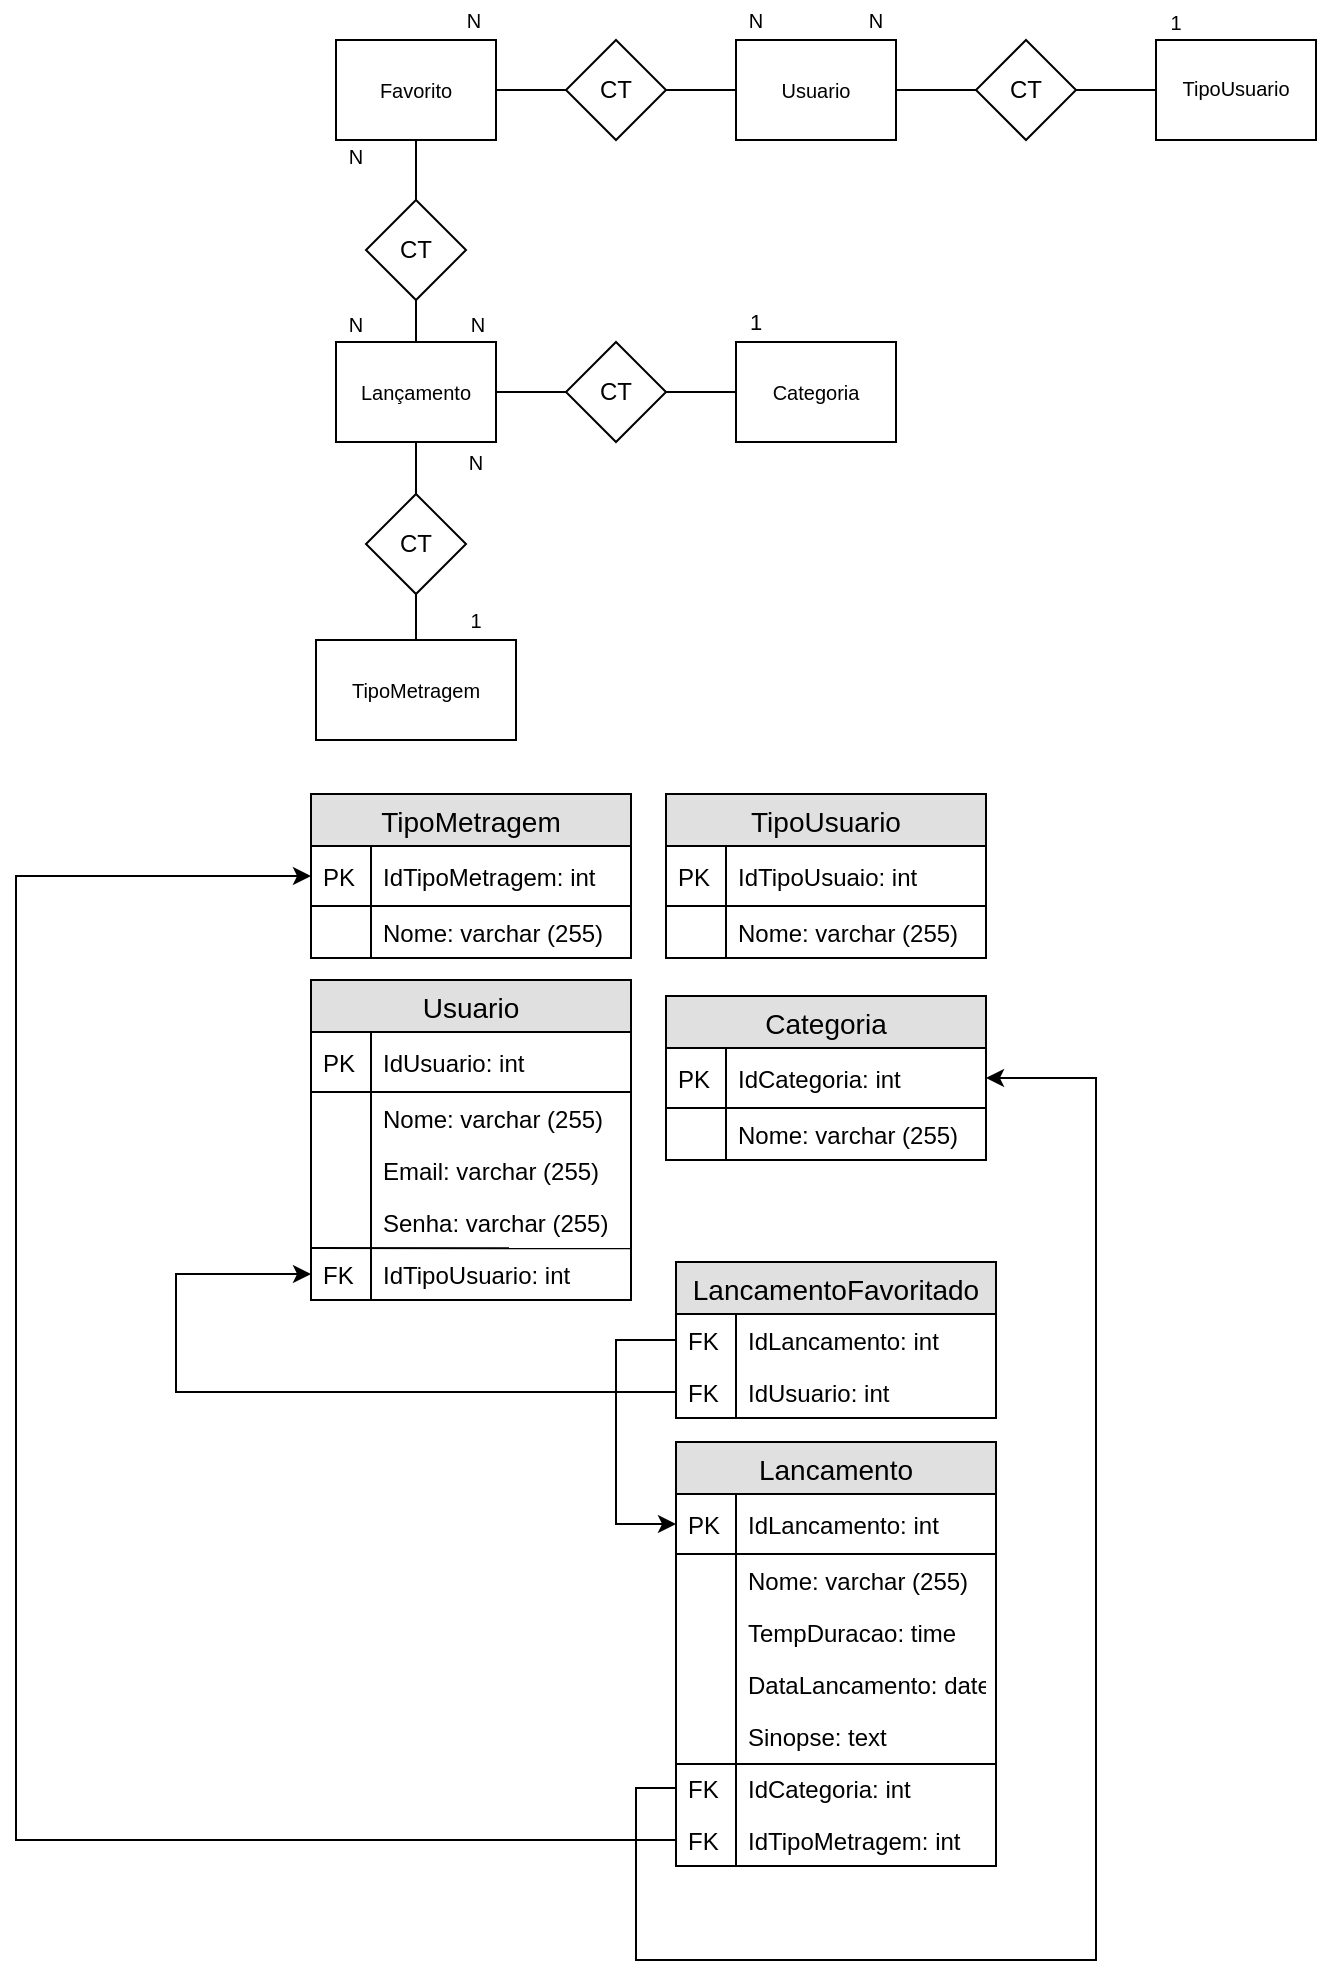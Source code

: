 <mxfile version="10.9.5" type="device"><diagram id="Mr8sLOcxzlj2_x4On6mP" name="Page-1"><mxGraphModel dx="926" dy="628" grid="1" gridSize="10" guides="1" tooltips="1" connect="1" arrows="1" fold="1" page="1" pageScale="1" pageWidth="827" pageHeight="1169" math="0" shadow="0"><root><mxCell id="0"/><mxCell id="1" parent="0"/><mxCell id="wizsT0S0_6t4kNTGJcZq-1" value="" style="rhombus;whiteSpace=wrap;html=1;" parent="1" vertex="1"><mxGeometry x="405" y="231" width="50" height="50" as="geometry"/></mxCell><mxCell id="wizsT0S0_6t4kNTGJcZq-2" value="" style="endArrow=none;html=1;entryX=1;entryY=0.5;entryDx=0;entryDy=0;" parent="1" target="wizsT0S0_6t4kNTGJcZq-1" edge="1"><mxGeometry width="50" height="50" relative="1" as="geometry"><mxPoint x="490" y="256" as="sourcePoint"/><mxPoint x="460" y="306" as="targetPoint"/></mxGeometry></mxCell><mxCell id="wizsT0S0_6t4kNTGJcZq-3" value="" style="rounded=0;whiteSpace=wrap;html=1;" parent="1" vertex="1"><mxGeometry x="490" y="231" width="80" height="50" as="geometry"/></mxCell><mxCell id="wizsT0S0_6t4kNTGJcZq-4" value="&lt;font style=&quot;font-size: 11px&quot;&gt;1&lt;/font&gt;" style="text;html=1;strokeColor=none;fillColor=none;align=center;verticalAlign=middle;whiteSpace=wrap;rounded=0;" parent="1" vertex="1"><mxGeometry x="480" y="211" width="40" height="20" as="geometry"/></mxCell><mxCell id="wizsT0S0_6t4kNTGJcZq-5" value="&lt;font style=&quot;font-size: 10px&quot;&gt;Categoria&lt;/font&gt;" style="text;html=1;strokeColor=none;fillColor=none;align=center;verticalAlign=middle;whiteSpace=wrap;rounded=0;" parent="1" vertex="1"><mxGeometry x="510" y="246" width="40" height="20" as="geometry"/></mxCell><mxCell id="wizsT0S0_6t4kNTGJcZq-6" value="CT" style="text;html=1;strokeColor=none;fillColor=none;align=center;verticalAlign=middle;whiteSpace=wrap;rounded=0;" parent="1" vertex="1"><mxGeometry x="410" y="246" width="40" height="20" as="geometry"/></mxCell><mxCell id="wizsT0S0_6t4kNTGJcZq-8" value="" style="rounded=0;whiteSpace=wrap;html=1;" parent="1" vertex="1"><mxGeometry x="290" y="231" width="80" height="50" as="geometry"/></mxCell><mxCell id="wizsT0S0_6t4kNTGJcZq-9" value="" style="endArrow=none;html=1;entryX=1;entryY=0.5;entryDx=0;entryDy=0;exitX=0;exitY=0.5;exitDx=0;exitDy=0;" parent="1" source="wizsT0S0_6t4kNTGJcZq-1" target="wizsT0S0_6t4kNTGJcZq-8" edge="1"><mxGeometry width="50" height="50" relative="1" as="geometry"><mxPoint x="400" y="256" as="sourcePoint"/><mxPoint x="465" y="266" as="targetPoint"/></mxGeometry></mxCell><mxCell id="wizsT0S0_6t4kNTGJcZq-10" value="&lt;font style=&quot;font-size: 10px&quot;&gt;Lançamento&lt;/font&gt;" style="text;html=1;strokeColor=none;fillColor=none;align=center;verticalAlign=middle;whiteSpace=wrap;rounded=0;" parent="1" vertex="1"><mxGeometry x="310" y="246" width="40" height="20" as="geometry"/></mxCell><mxCell id="wizsT0S0_6t4kNTGJcZq-13" value="&lt;font style=&quot;font-size: 10px&quot;&gt;N&lt;/font&gt;" style="text;html=1;strokeColor=none;fillColor=none;align=center;verticalAlign=middle;whiteSpace=wrap;rounded=0;" parent="1" vertex="1"><mxGeometry x="341" y="212" width="40" height="20" as="geometry"/></mxCell><mxCell id="wizsT0S0_6t4kNTGJcZq-14" value="" style="endArrow=none;html=1;entryX=0.5;entryY=1;entryDx=0;entryDy=0;exitX=0.5;exitY=0;exitDx=0;exitDy=0;" parent="1" source="wizsT0S0_6t4kNTGJcZq-15" target="wizsT0S0_6t4kNTGJcZq-8" edge="1"><mxGeometry width="50" height="50" relative="1" as="geometry"><mxPoint x="327" y="306" as="sourcePoint"/><mxPoint x="380" y="266" as="targetPoint"/></mxGeometry></mxCell><mxCell id="wizsT0S0_6t4kNTGJcZq-15" value="" style="rhombus;whiteSpace=wrap;html=1;" parent="1" vertex="1"><mxGeometry x="305" y="307" width="50" height="50" as="geometry"/></mxCell><mxCell id="wizsT0S0_6t4kNTGJcZq-16" value="CT" style="text;html=1;strokeColor=none;fillColor=none;align=center;verticalAlign=middle;whiteSpace=wrap;rounded=0;" parent="1" vertex="1"><mxGeometry x="310" y="322" width="40" height="20" as="geometry"/></mxCell><mxCell id="wizsT0S0_6t4kNTGJcZq-17" value="" style="endArrow=none;html=1;entryX=0.5;entryY=1;entryDx=0;entryDy=0;" parent="1" target="wizsT0S0_6t4kNTGJcZq-15" edge="1"><mxGeometry width="50" height="50" relative="1" as="geometry"><mxPoint x="330" y="380" as="sourcePoint"/><mxPoint x="340" y="291" as="targetPoint"/></mxGeometry></mxCell><mxCell id="wizsT0S0_6t4kNTGJcZq-19" value="" style="rounded=0;whiteSpace=wrap;html=1;gradientColor=#ffffff;" parent="1" vertex="1"><mxGeometry x="280" y="380" width="100" height="50" as="geometry"/></mxCell><mxCell id="wizsT0S0_6t4kNTGJcZq-20" value="&lt;font style=&quot;font-size: 10px&quot;&gt;TipoMetragem&lt;/font&gt;" style="text;html=1;strokeColor=none;fillColor=none;align=center;verticalAlign=middle;whiteSpace=wrap;rounded=0;" parent="1" vertex="1"><mxGeometry x="310" y="395" width="40" height="20" as="geometry"/></mxCell><mxCell id="wizsT0S0_6t4kNTGJcZq-21" value="&lt;font style=&quot;font-size: 10px&quot;&gt;1&lt;/font&gt;" style="text;html=1;strokeColor=none;fillColor=none;align=center;verticalAlign=middle;whiteSpace=wrap;rounded=0;" parent="1" vertex="1"><mxGeometry x="340" y="360" width="40" height="20" as="geometry"/></mxCell><mxCell id="wizsT0S0_6t4kNTGJcZq-22" value="&lt;font style=&quot;font-size: 10px&quot;&gt;N&lt;/font&gt;" style="text;html=1;strokeColor=none;fillColor=none;align=center;verticalAlign=middle;whiteSpace=wrap;rounded=0;" parent="1" vertex="1"><mxGeometry x="340" y="281" width="40" height="20" as="geometry"/></mxCell><mxCell id="wizsT0S0_6t4kNTGJcZq-23" value="" style="endArrow=none;html=1;entryX=0.5;entryY=0;entryDx=0;entryDy=0;" parent="1" target="wizsT0S0_6t4kNTGJcZq-8" edge="1"><mxGeometry width="50" height="50" relative="1" as="geometry"><mxPoint x="330" y="210" as="sourcePoint"/><mxPoint x="340" y="291" as="targetPoint"/></mxGeometry></mxCell><mxCell id="wizsT0S0_6t4kNTGJcZq-24" value="" style="rhombus;whiteSpace=wrap;html=1;" parent="1" vertex="1"><mxGeometry x="305" y="160" width="50" height="50" as="geometry"/></mxCell><mxCell id="wizsT0S0_6t4kNTGJcZq-25" value="CT" style="text;html=1;strokeColor=none;fillColor=none;align=center;verticalAlign=middle;whiteSpace=wrap;rounded=0;" parent="1" vertex="1"><mxGeometry x="310" y="175" width="40" height="20" as="geometry"/></mxCell><mxCell id="wizsT0S0_6t4kNTGJcZq-26" value="" style="endArrow=none;html=1;exitX=0.5;exitY=0;exitDx=0;exitDy=0;" parent="1" source="wizsT0S0_6t4kNTGJcZq-24" edge="1"><mxGeometry width="50" height="50" relative="1" as="geometry"><mxPoint x="340" y="220" as="sourcePoint"/><mxPoint x="330" y="130" as="targetPoint"/></mxGeometry></mxCell><mxCell id="wizsT0S0_6t4kNTGJcZq-27" value="" style="rounded=0;whiteSpace=wrap;html=1;" parent="1" vertex="1"><mxGeometry x="290" y="80" width="80" height="50" as="geometry"/></mxCell><mxCell id="wizsT0S0_6t4kNTGJcZq-28" value="&lt;font style=&quot;font-size: 10px&quot;&gt;N&lt;/font&gt;" style="text;html=1;strokeColor=none;fillColor=none;align=center;verticalAlign=middle;whiteSpace=wrap;rounded=0;" parent="1" vertex="1"><mxGeometry x="280" y="128.4" width="40" height="20" as="geometry"/></mxCell><mxCell id="wizsT0S0_6t4kNTGJcZq-29" value="" style="endArrow=none;html=1;entryX=1;entryY=0.5;entryDx=0;entryDy=0;exitX=0;exitY=0.5;exitDx=0;exitDy=0;" parent="1" source="wizsT0S0_6t4kNTGJcZq-35" target="wizsT0S0_6t4kNTGJcZq-27" edge="1"><mxGeometry width="50" height="50" relative="1" as="geometry"><mxPoint x="400" y="105" as="sourcePoint"/><mxPoint x="340" y="140" as="targetPoint"/></mxGeometry></mxCell><mxCell id="wizsT0S0_6t4kNTGJcZq-30" value="" style="rhombus;whiteSpace=wrap;html=1;" parent="1" vertex="1"><mxGeometry x="405" y="80" width="50" height="50" as="geometry"/></mxCell><mxCell id="wizsT0S0_6t4kNTGJcZq-33" value="" style="rounded=0;whiteSpace=wrap;html=1;" parent="1" vertex="1"><mxGeometry x="490" y="80" width="80" height="50" as="geometry"/></mxCell><mxCell id="wizsT0S0_6t4kNTGJcZq-34" value="" style="endArrow=none;html=1;entryX=1;entryY=0.5;entryDx=0;entryDy=0;exitX=0;exitY=0.5;exitDx=0;exitDy=0;" parent="1" source="wizsT0S0_6t4kNTGJcZq-33" target="wizsT0S0_6t4kNTGJcZq-30" edge="1"><mxGeometry width="50" height="50" relative="1" as="geometry"><mxPoint x="480" y="105" as="sourcePoint"/><mxPoint x="340" y="140" as="targetPoint"/></mxGeometry></mxCell><mxCell id="wizsT0S0_6t4kNTGJcZq-35" value="CT" style="text;html=1;strokeColor=none;fillColor=none;align=center;verticalAlign=middle;whiteSpace=wrap;rounded=0;" parent="1" vertex="1"><mxGeometry x="410" y="95" width="40" height="20" as="geometry"/></mxCell><mxCell id="wizsT0S0_6t4kNTGJcZq-36" value="&lt;font style=&quot;font-size: 10px&quot;&gt;Favorito&lt;/font&gt;" style="text;html=1;strokeColor=none;fillColor=none;align=center;verticalAlign=middle;whiteSpace=wrap;rounded=0;" parent="1" vertex="1"><mxGeometry x="310" y="95.1" width="40" height="20" as="geometry"/></mxCell><mxCell id="wizsT0S0_6t4kNTGJcZq-37" value="&lt;font style=&quot;font-size: 10px&quot;&gt;N&lt;/font&gt;" style="text;html=1;strokeColor=none;fillColor=none;align=center;verticalAlign=middle;whiteSpace=wrap;rounded=0;" parent="1" vertex="1"><mxGeometry x="339" y="60" width="40" height="20" as="geometry"/></mxCell><mxCell id="wizsT0S0_6t4kNTGJcZq-38" value="&lt;font style=&quot;font-size: 10px&quot;&gt;N&lt;/font&gt;" style="text;html=1;strokeColor=none;fillColor=none;align=center;verticalAlign=middle;whiteSpace=wrap;rounded=0;" parent="1" vertex="1"><mxGeometry x="480" y="60" width="40" height="20" as="geometry"/></mxCell><mxCell id="wizsT0S0_6t4kNTGJcZq-39" value="&lt;font style=&quot;font-size: 10px&quot;&gt;Usuario&lt;/font&gt;" style="text;html=1;strokeColor=none;fillColor=none;align=center;verticalAlign=middle;whiteSpace=wrap;rounded=0;" parent="1" vertex="1"><mxGeometry x="510" y="94.8" width="40" height="20" as="geometry"/></mxCell><mxCell id="wizsT0S0_6t4kNTGJcZq-40" value="" style="endArrow=none;html=1;entryX=1;entryY=0.5;entryDx=0;entryDy=0;" parent="1" target="wizsT0S0_6t4kNTGJcZq-33" edge="1"><mxGeometry width="50" height="50" relative="1" as="geometry"><mxPoint x="610" y="105" as="sourcePoint"/><mxPoint x="465" y="115" as="targetPoint"/></mxGeometry></mxCell><mxCell id="wizsT0S0_6t4kNTGJcZq-41" value="" style="rhombus;whiteSpace=wrap;html=1;" parent="1" vertex="1"><mxGeometry x="610" y="80" width="50" height="50" as="geometry"/></mxCell><mxCell id="wizsT0S0_6t4kNTGJcZq-42" value="CT" style="text;html=1;strokeColor=none;fillColor=none;align=center;verticalAlign=middle;whiteSpace=wrap;rounded=0;" parent="1" vertex="1"><mxGeometry x="615" y="95" width="40" height="20" as="geometry"/></mxCell><mxCell id="wizsT0S0_6t4kNTGJcZq-43" value="" style="endArrow=none;html=1;entryX=1;entryY=0.5;entryDx=0;entryDy=0;" parent="1" target="wizsT0S0_6t4kNTGJcZq-41" edge="1"><mxGeometry width="50" height="50" relative="1" as="geometry"><mxPoint x="700" y="105" as="sourcePoint"/><mxPoint x="580" y="115" as="targetPoint"/></mxGeometry></mxCell><mxCell id="wizsT0S0_6t4kNTGJcZq-44" value="" style="rounded=0;whiteSpace=wrap;html=1;" parent="1" vertex="1"><mxGeometry x="700" y="80" width="80" height="50" as="geometry"/></mxCell><mxCell id="wizsT0S0_6t4kNTGJcZq-45" value="&lt;span style=&quot;font-size: 10px&quot;&gt;N&lt;/span&gt;" style="text;html=1;strokeColor=none;fillColor=none;align=center;verticalAlign=middle;whiteSpace=wrap;rounded=0;" parent="1" vertex="1"><mxGeometry x="540" y="60" width="40" height="20" as="geometry"/></mxCell><mxCell id="wizsT0S0_6t4kNTGJcZq-46" value="&lt;font style=&quot;font-size: 10px&quot;&gt;1&lt;/font&gt;" style="text;html=1;strokeColor=none;fillColor=none;align=center;verticalAlign=middle;whiteSpace=wrap;rounded=0;" parent="1" vertex="1"><mxGeometry x="690" y="61" width="40" height="20" as="geometry"/></mxCell><mxCell id="wizsT0S0_6t4kNTGJcZq-47" value="&lt;font style=&quot;font-size: 10px&quot;&gt;TipoUsuario&lt;/font&gt;" style="text;html=1;strokeColor=none;fillColor=none;align=center;verticalAlign=middle;whiteSpace=wrap;rounded=0;" parent="1" vertex="1"><mxGeometry x="720" y="94" width="40" height="20" as="geometry"/></mxCell><mxCell id="wizsT0S0_6t4kNTGJcZq-48" value="&lt;font style=&quot;font-size: 10px&quot;&gt;N&lt;/font&gt;" style="text;html=1;strokeColor=none;fillColor=none;align=center;verticalAlign=middle;whiteSpace=wrap;rounded=0;" parent="1" vertex="1"><mxGeometry x="280" y="211.5" width="40" height="20" as="geometry"/></mxCell><mxCell id="wizsT0S0_6t4kNTGJcZq-51" value="Usuario" style="swimlane;fontStyle=0;childLayout=stackLayout;horizontal=1;startSize=26;fillColor=#e0e0e0;horizontalStack=0;resizeParent=1;resizeParentMax=0;resizeLast=0;collapsible=1;marginBottom=0;swimlaneFillColor=#ffffff;align=center;fontSize=14;" parent="1" vertex="1"><mxGeometry x="277.5" y="550" width="160" height="160" as="geometry"/></mxCell><mxCell id="wizsT0S0_6t4kNTGJcZq-52" value="IdUsuario: int" style="shape=partialRectangle;top=0;left=0;right=0;bottom=1;align=left;verticalAlign=middle;fillColor=none;spacingLeft=34;spacingRight=4;overflow=hidden;rotatable=0;points=[[0,0.5],[1,0.5]];portConstraint=eastwest;dropTarget=0;fontStyle=0;fontSize=12;" parent="wizsT0S0_6t4kNTGJcZq-51" vertex="1"><mxGeometry y="26" width="160" height="30" as="geometry"/></mxCell><mxCell id="wizsT0S0_6t4kNTGJcZq-53" value="PK" style="shape=partialRectangle;top=0;left=0;bottom=0;fillColor=none;align=left;verticalAlign=middle;spacingLeft=4;spacingRight=4;overflow=hidden;rotatable=0;points=[];portConstraint=eastwest;part=1;fontSize=12;" parent="wizsT0S0_6t4kNTGJcZq-52" vertex="1" connectable="0"><mxGeometry width="30" height="30" as="geometry"/></mxCell><mxCell id="wizsT0S0_6t4kNTGJcZq-54" value="Nome: varchar (255)" style="shape=partialRectangle;top=0;left=0;right=0;bottom=0;align=left;verticalAlign=top;fillColor=none;spacingLeft=34;spacingRight=4;overflow=hidden;rotatable=0;points=[[0,0.5],[1,0.5]];portConstraint=eastwest;dropTarget=0;fontSize=12;" parent="wizsT0S0_6t4kNTGJcZq-51" vertex="1"><mxGeometry y="56" width="160" height="26" as="geometry"/></mxCell><mxCell id="wizsT0S0_6t4kNTGJcZq-55" value="" style="shape=partialRectangle;top=0;left=0;bottom=0;fillColor=none;align=left;verticalAlign=top;spacingLeft=4;spacingRight=4;overflow=hidden;rotatable=0;points=[];portConstraint=eastwest;part=1;fontSize=12;" parent="wizsT0S0_6t4kNTGJcZq-54" vertex="1" connectable="0"><mxGeometry width="30" height="26" as="geometry"/></mxCell><mxCell id="wizsT0S0_6t4kNTGJcZq-56" value="Email: varchar (255)" style="shape=partialRectangle;top=0;left=0;right=0;bottom=0;align=left;verticalAlign=top;fillColor=none;spacingLeft=34;spacingRight=4;overflow=hidden;rotatable=0;points=[[0,0.5],[1,0.5]];portConstraint=eastwest;dropTarget=0;fontSize=12;" parent="wizsT0S0_6t4kNTGJcZq-51" vertex="1"><mxGeometry y="82" width="160" height="26" as="geometry"/></mxCell><mxCell id="wizsT0S0_6t4kNTGJcZq-57" value="" style="shape=partialRectangle;top=0;left=0;bottom=0;fillColor=none;align=left;verticalAlign=top;spacingLeft=4;spacingRight=4;overflow=hidden;rotatable=0;points=[];portConstraint=eastwest;part=1;fontSize=12;" parent="wizsT0S0_6t4kNTGJcZq-56" vertex="1" connectable="0"><mxGeometry width="30" height="26" as="geometry"/></mxCell><mxCell id="wizsT0S0_6t4kNTGJcZq-58" value="Senha: varchar (255)" style="shape=partialRectangle;top=0;left=0;right=0;bottom=0;align=left;verticalAlign=top;fillColor=none;spacingLeft=34;spacingRight=4;overflow=hidden;rotatable=0;points=[[0,0.5],[1,0.5]];portConstraint=eastwest;dropTarget=0;fontSize=12;" parent="wizsT0S0_6t4kNTGJcZq-51" vertex="1"><mxGeometry y="108" width="160" height="26" as="geometry"/></mxCell><mxCell id="wizsT0S0_6t4kNTGJcZq-59" value="" style="shape=partialRectangle;top=0;left=0;bottom=0;fillColor=none;align=left;verticalAlign=top;spacingLeft=4;spacingRight=4;overflow=hidden;rotatable=0;points=[];portConstraint=eastwest;part=1;fontSize=12;" parent="wizsT0S0_6t4kNTGJcZq-58" vertex="1" connectable="0"><mxGeometry width="30" height="26" as="geometry"/></mxCell><mxCell id="wizsT0S0_6t4kNTGJcZq-60" value="IdTipoUsuario: int" style="shape=partialRectangle;top=0;left=0;right=0;bottom=0;align=left;verticalAlign=top;fillColor=none;spacingLeft=34;spacingRight=4;overflow=hidden;rotatable=0;points=[[0,0.5],[1,0.5]];portConstraint=eastwest;dropTarget=0;fontSize=12;" parent="wizsT0S0_6t4kNTGJcZq-51" vertex="1"><mxGeometry y="134" width="160" height="26" as="geometry"/></mxCell><mxCell id="wizsT0S0_6t4kNTGJcZq-61" value="FK" style="shape=partialRectangle;top=0;left=0;bottom=0;fillColor=none;align=left;verticalAlign=top;spacingLeft=4;spacingRight=4;overflow=hidden;rotatable=0;points=[];portConstraint=eastwest;part=1;fontSize=12;" parent="wizsT0S0_6t4kNTGJcZq-60" vertex="1" connectable="0"><mxGeometry width="30" height="26" as="geometry"/></mxCell><mxCell id="wizsT0S0_6t4kNTGJcZq-81" value="" style="endArrow=none;html=1;exitX=0.002;exitY=1.002;exitDx=0;exitDy=0;exitPerimeter=0;entryX=0.998;entryY=1.003;entryDx=0;entryDy=0;entryPerimeter=0;" parent="wizsT0S0_6t4kNTGJcZq-51" source="wizsT0S0_6t4kNTGJcZq-58" target="wizsT0S0_6t4kNTGJcZq-58" edge="1"><mxGeometry width="50" height="50" relative="1" as="geometry"><mxPoint x="-30" y="132" as="sourcePoint"/><mxPoint x="161" y="134" as="targetPoint"/></mxGeometry></mxCell><mxCell id="wizsT0S0_6t4kNTGJcZq-82" value="TipoMetragem" style="swimlane;fontStyle=0;childLayout=stackLayout;horizontal=1;startSize=26;fillColor=#e0e0e0;horizontalStack=0;resizeParent=1;resizeParentMax=0;resizeLast=0;collapsible=1;marginBottom=0;swimlaneFillColor=#ffffff;align=center;fontSize=14;" parent="1" vertex="1"><mxGeometry x="277.5" y="457" width="160" height="82" as="geometry"/></mxCell><mxCell id="wizsT0S0_6t4kNTGJcZq-83" value="IdTipoMetragem: int" style="shape=partialRectangle;top=0;left=0;right=0;bottom=1;align=left;verticalAlign=middle;fillColor=none;spacingLeft=34;spacingRight=4;overflow=hidden;rotatable=0;points=[[0,0.5],[1,0.5]];portConstraint=eastwest;dropTarget=0;fontStyle=0;fontSize=12;" parent="wizsT0S0_6t4kNTGJcZq-82" vertex="1"><mxGeometry y="26" width="160" height="30" as="geometry"/></mxCell><mxCell id="wizsT0S0_6t4kNTGJcZq-84" value="PK" style="shape=partialRectangle;top=0;left=0;bottom=0;fillColor=none;align=left;verticalAlign=middle;spacingLeft=4;spacingRight=4;overflow=hidden;rotatable=0;points=[];portConstraint=eastwest;part=1;fontSize=12;" parent="wizsT0S0_6t4kNTGJcZq-83" vertex="1" connectable="0"><mxGeometry width="30" height="30" as="geometry"/></mxCell><mxCell id="wizsT0S0_6t4kNTGJcZq-85" value="Nome: varchar (255)" style="shape=partialRectangle;top=0;left=0;right=0;bottom=0;align=left;verticalAlign=top;fillColor=none;spacingLeft=34;spacingRight=4;overflow=hidden;rotatable=0;points=[[0,0.5],[1,0.5]];portConstraint=eastwest;dropTarget=0;fontSize=12;" parent="wizsT0S0_6t4kNTGJcZq-82" vertex="1"><mxGeometry y="56" width="160" height="26" as="geometry"/></mxCell><mxCell id="wizsT0S0_6t4kNTGJcZq-86" value="" style="shape=partialRectangle;top=0;left=0;bottom=0;fillColor=none;align=left;verticalAlign=top;spacingLeft=4;spacingRight=4;overflow=hidden;rotatable=0;points=[];portConstraint=eastwest;part=1;fontSize=12;" parent="wizsT0S0_6t4kNTGJcZq-85" vertex="1" connectable="0"><mxGeometry width="30" height="26" as="geometry"/></mxCell><mxCell id="wizsT0S0_6t4kNTGJcZq-93" value="TipoUsuario" style="swimlane;fontStyle=0;childLayout=stackLayout;horizontal=1;startSize=26;fillColor=#e0e0e0;horizontalStack=0;resizeParent=1;resizeParentMax=0;resizeLast=0;collapsible=1;marginBottom=0;swimlaneFillColor=#ffffff;align=center;fontSize=14;" parent="1" vertex="1"><mxGeometry x="455" y="457" width="160" height="82" as="geometry"/></mxCell><mxCell id="wizsT0S0_6t4kNTGJcZq-94" value="IdTipoUsuaio: int" style="shape=partialRectangle;top=0;left=0;right=0;bottom=1;align=left;verticalAlign=middle;fillColor=none;spacingLeft=34;spacingRight=4;overflow=hidden;rotatable=0;points=[[0,0.5],[1,0.5]];portConstraint=eastwest;dropTarget=0;fontStyle=0;fontSize=12;" parent="wizsT0S0_6t4kNTGJcZq-93" vertex="1"><mxGeometry y="26" width="160" height="30" as="geometry"/></mxCell><mxCell id="wizsT0S0_6t4kNTGJcZq-95" value="PK" style="shape=partialRectangle;top=0;left=0;bottom=0;fillColor=none;align=left;verticalAlign=middle;spacingLeft=4;spacingRight=4;overflow=hidden;rotatable=0;points=[];portConstraint=eastwest;part=1;fontSize=12;" parent="wizsT0S0_6t4kNTGJcZq-94" vertex="1" connectable="0"><mxGeometry width="30" height="30" as="geometry"/></mxCell><mxCell id="wizsT0S0_6t4kNTGJcZq-96" value="Nome: varchar (255)" style="shape=partialRectangle;top=0;left=0;right=0;bottom=0;align=left;verticalAlign=top;fillColor=none;spacingLeft=34;spacingRight=4;overflow=hidden;rotatable=0;points=[[0,0.5],[1,0.5]];portConstraint=eastwest;dropTarget=0;fontSize=12;" parent="wizsT0S0_6t4kNTGJcZq-93" vertex="1"><mxGeometry y="56" width="160" height="26" as="geometry"/></mxCell><mxCell id="wizsT0S0_6t4kNTGJcZq-97" value="" style="shape=partialRectangle;top=0;left=0;bottom=0;fillColor=none;align=left;verticalAlign=top;spacingLeft=4;spacingRight=4;overflow=hidden;rotatable=0;points=[];portConstraint=eastwest;part=1;fontSize=12;" parent="wizsT0S0_6t4kNTGJcZq-96" vertex="1" connectable="0"><mxGeometry width="30" height="26" as="geometry"/></mxCell><mxCell id="wizsT0S0_6t4kNTGJcZq-104" value="Categoria" style="swimlane;fontStyle=0;childLayout=stackLayout;horizontal=1;startSize=26;fillColor=#e0e0e0;horizontalStack=0;resizeParent=1;resizeParentMax=0;resizeLast=0;collapsible=1;marginBottom=0;swimlaneFillColor=#ffffff;align=center;fontSize=14;" parent="1" vertex="1"><mxGeometry x="455" y="558" width="160" height="82" as="geometry"/></mxCell><mxCell id="wizsT0S0_6t4kNTGJcZq-105" value="IdCategoria: int" style="shape=partialRectangle;top=0;left=0;right=0;bottom=1;align=left;verticalAlign=middle;fillColor=none;spacingLeft=34;spacingRight=4;overflow=hidden;rotatable=0;points=[[0,0.5],[1,0.5]];portConstraint=eastwest;dropTarget=0;fontStyle=0;fontSize=12;" parent="wizsT0S0_6t4kNTGJcZq-104" vertex="1"><mxGeometry y="26" width="160" height="30" as="geometry"/></mxCell><mxCell id="wizsT0S0_6t4kNTGJcZq-106" value="PK" style="shape=partialRectangle;top=0;left=0;bottom=0;fillColor=none;align=left;verticalAlign=middle;spacingLeft=4;spacingRight=4;overflow=hidden;rotatable=0;points=[];portConstraint=eastwest;part=1;fontSize=12;" parent="wizsT0S0_6t4kNTGJcZq-105" vertex="1" connectable="0"><mxGeometry width="30" height="30" as="geometry"/></mxCell><mxCell id="wizsT0S0_6t4kNTGJcZq-107" value="Nome: varchar (255)" style="shape=partialRectangle;top=0;left=0;right=0;bottom=0;align=left;verticalAlign=top;fillColor=none;spacingLeft=34;spacingRight=4;overflow=hidden;rotatable=0;points=[[0,0.5],[1,0.5]];portConstraint=eastwest;dropTarget=0;fontSize=12;" parent="wizsT0S0_6t4kNTGJcZq-104" vertex="1"><mxGeometry y="56" width="160" height="26" as="geometry"/></mxCell><mxCell id="wizsT0S0_6t4kNTGJcZq-108" value="" style="shape=partialRectangle;top=0;left=0;bottom=0;fillColor=none;align=left;verticalAlign=top;spacingLeft=4;spacingRight=4;overflow=hidden;rotatable=0;points=[];portConstraint=eastwest;part=1;fontSize=12;" parent="wizsT0S0_6t4kNTGJcZq-107" vertex="1" connectable="0"><mxGeometry width="30" height="26" as="geometry"/></mxCell><mxCell id="9G1OTOQ4_Q869S8hTiJj-1" value="Lancamento" style="swimlane;fontStyle=0;childLayout=stackLayout;horizontal=1;startSize=26;fillColor=#e0e0e0;horizontalStack=0;resizeParent=1;resizeParentMax=0;resizeLast=0;collapsible=1;marginBottom=0;swimlaneFillColor=#ffffff;align=center;fontSize=14;" parent="1" vertex="1"><mxGeometry x="460" y="781" width="160" height="212" as="geometry"/></mxCell><mxCell id="9G1OTOQ4_Q869S8hTiJj-2" value="IdLancamento: int" style="shape=partialRectangle;top=0;left=0;right=0;bottom=1;align=left;verticalAlign=middle;fillColor=none;spacingLeft=34;spacingRight=4;overflow=hidden;rotatable=0;points=[[0,0.5],[1,0.5]];portConstraint=eastwest;dropTarget=0;fontStyle=0;fontSize=12;" parent="9G1OTOQ4_Q869S8hTiJj-1" vertex="1"><mxGeometry y="26" width="160" height="30" as="geometry"/></mxCell><mxCell id="9G1OTOQ4_Q869S8hTiJj-3" value="PK" style="shape=partialRectangle;top=0;left=0;bottom=0;fillColor=none;align=left;verticalAlign=middle;spacingLeft=4;spacingRight=4;overflow=hidden;rotatable=0;points=[];portConstraint=eastwest;part=1;fontSize=12;" parent="9G1OTOQ4_Q869S8hTiJj-2" vertex="1" connectable="0"><mxGeometry width="30" height="30" as="geometry"/></mxCell><mxCell id="9G1OTOQ4_Q869S8hTiJj-4" value="Nome: varchar (255)" style="shape=partialRectangle;top=0;left=0;right=0;bottom=0;align=left;verticalAlign=top;fillColor=none;spacingLeft=34;spacingRight=4;overflow=hidden;rotatable=0;points=[[0,0.5],[1,0.5]];portConstraint=eastwest;dropTarget=0;fontSize=12;" parent="9G1OTOQ4_Q869S8hTiJj-1" vertex="1"><mxGeometry y="56" width="160" height="26" as="geometry"/></mxCell><mxCell id="9G1OTOQ4_Q869S8hTiJj-5" value="" style="shape=partialRectangle;top=0;left=0;bottom=0;fillColor=none;align=left;verticalAlign=top;spacingLeft=4;spacingRight=4;overflow=hidden;rotatable=0;points=[];portConstraint=eastwest;part=1;fontSize=12;" parent="9G1OTOQ4_Q869S8hTiJj-4" vertex="1" connectable="0"><mxGeometry width="30" height="26" as="geometry"/></mxCell><mxCell id="9G1OTOQ4_Q869S8hTiJj-6" value="TempDuracao: time" style="shape=partialRectangle;top=0;left=0;right=0;bottom=0;align=left;verticalAlign=top;fillColor=none;spacingLeft=34;spacingRight=4;overflow=hidden;rotatable=0;points=[[0,0.5],[1,0.5]];portConstraint=eastwest;dropTarget=0;fontSize=12;" parent="9G1OTOQ4_Q869S8hTiJj-1" vertex="1"><mxGeometry y="82" width="160" height="26" as="geometry"/></mxCell><mxCell id="9G1OTOQ4_Q869S8hTiJj-7" value="" style="shape=partialRectangle;top=0;left=0;bottom=0;fillColor=none;align=left;verticalAlign=top;spacingLeft=4;spacingRight=4;overflow=hidden;rotatable=0;points=[];portConstraint=eastwest;part=1;fontSize=12;" parent="9G1OTOQ4_Q869S8hTiJj-6" vertex="1" connectable="0"><mxGeometry width="30" height="26" as="geometry"/></mxCell><mxCell id="9G1OTOQ4_Q869S8hTiJj-8" value="DataLancamento: date" style="shape=partialRectangle;top=0;left=0;right=0;bottom=0;align=left;verticalAlign=top;fillColor=none;spacingLeft=34;spacingRight=4;overflow=hidden;rotatable=0;points=[[0,0.5],[1,0.5]];portConstraint=eastwest;dropTarget=0;fontSize=12;" parent="9G1OTOQ4_Q869S8hTiJj-1" vertex="1"><mxGeometry y="108" width="160" height="26" as="geometry"/></mxCell><mxCell id="9G1OTOQ4_Q869S8hTiJj-9" value="" style="shape=partialRectangle;top=0;left=0;bottom=0;fillColor=none;align=left;verticalAlign=top;spacingLeft=4;spacingRight=4;overflow=hidden;rotatable=0;points=[];portConstraint=eastwest;part=1;fontSize=12;" parent="9G1OTOQ4_Q869S8hTiJj-8" vertex="1" connectable="0"><mxGeometry width="30" height="26" as="geometry"/></mxCell><mxCell id="9G1OTOQ4_Q869S8hTiJj-12" value="Sinopse: text" style="shape=partialRectangle;top=0;left=0;right=0;bottom=0;align=left;verticalAlign=top;fillColor=none;spacingLeft=34;spacingRight=4;overflow=hidden;rotatable=0;points=[[0,0.5],[1,0.5]];portConstraint=eastwest;dropTarget=0;fontSize=12;" parent="9G1OTOQ4_Q869S8hTiJj-1" vertex="1"><mxGeometry y="134" width="160" height="26" as="geometry"/></mxCell><mxCell id="9G1OTOQ4_Q869S8hTiJj-13" value="" style="shape=partialRectangle;top=0;left=0;bottom=0;fillColor=none;align=left;verticalAlign=top;spacingLeft=4;spacingRight=4;overflow=hidden;rotatable=0;points=[];portConstraint=eastwest;part=1;fontSize=12;" parent="9G1OTOQ4_Q869S8hTiJj-12" vertex="1" connectable="0"><mxGeometry width="30" height="26" as="geometry"/></mxCell><mxCell id="9G1OTOQ4_Q869S8hTiJj-14" value="IdCategoria: int" style="shape=partialRectangle;top=0;left=0;right=0;bottom=0;align=left;verticalAlign=top;fillColor=none;spacingLeft=34;spacingRight=4;overflow=hidden;rotatable=0;points=[[0,0.5],[1,0.5]];portConstraint=eastwest;dropTarget=0;fontSize=12;" parent="9G1OTOQ4_Q869S8hTiJj-1" vertex="1"><mxGeometry y="160" width="160" height="26" as="geometry"/></mxCell><mxCell id="9G1OTOQ4_Q869S8hTiJj-15" value="FK" style="shape=partialRectangle;top=0;left=0;bottom=0;fillColor=none;align=left;verticalAlign=top;spacingLeft=4;spacingRight=4;overflow=hidden;rotatable=0;points=[];portConstraint=eastwest;part=1;fontSize=12;" parent="9G1OTOQ4_Q869S8hTiJj-14" vertex="1" connectable="0"><mxGeometry width="30" height="26" as="geometry"/></mxCell><mxCell id="9G1OTOQ4_Q869S8hTiJj-16" value="IdTipoMetragem: int" style="shape=partialRectangle;top=0;left=0;right=0;bottom=0;align=left;verticalAlign=top;fillColor=none;spacingLeft=34;spacingRight=4;overflow=hidden;rotatable=0;points=[[0,0.5],[1,0.5]];portConstraint=eastwest;dropTarget=0;fontSize=12;" parent="9G1OTOQ4_Q869S8hTiJj-1" vertex="1"><mxGeometry y="186" width="160" height="26" as="geometry"/></mxCell><mxCell id="9G1OTOQ4_Q869S8hTiJj-17" value="FK" style="shape=partialRectangle;top=0;left=0;bottom=0;fillColor=none;align=left;verticalAlign=top;spacingLeft=4;spacingRight=4;overflow=hidden;rotatable=0;points=[];portConstraint=eastwest;part=1;fontSize=12;" parent="9G1OTOQ4_Q869S8hTiJj-16" vertex="1" connectable="0"><mxGeometry width="30" height="26" as="geometry"/></mxCell><mxCell id="9G1OTOQ4_Q869S8hTiJj-19" value="" style="line;strokeWidth=1;fillColor=none;align=left;verticalAlign=middle;spacingTop=-1;spacingLeft=3;spacingRight=3;rotatable=0;labelPosition=right;points=[];portConstraint=eastwest;fontSize=12;" parent="1" vertex="1"><mxGeometry x="460" y="938" width="160" height="8" as="geometry"/></mxCell><mxCell id="9G1OTOQ4_Q869S8hTiJj-24" value="LancamentoFavoritado" style="swimlane;fontStyle=0;childLayout=stackLayout;horizontal=1;startSize=26;fillColor=#e0e0e0;horizontalStack=0;resizeParent=1;resizeParentMax=0;resizeLast=0;collapsible=1;marginBottom=0;swimlaneFillColor=#ffffff;align=center;fontSize=14;" parent="1" vertex="1"><mxGeometry x="460" y="691" width="160" height="78" as="geometry"/></mxCell><mxCell id="9G1OTOQ4_Q869S8hTiJj-27" value="IdLancamento: int" style="shape=partialRectangle;top=0;left=0;right=0;bottom=0;align=left;verticalAlign=top;fillColor=none;spacingLeft=34;spacingRight=4;overflow=hidden;rotatable=0;points=[[0,0.5],[1,0.5]];portConstraint=eastwest;dropTarget=0;fontSize=12;" parent="9G1OTOQ4_Q869S8hTiJj-24" vertex="1"><mxGeometry y="26" width="160" height="26" as="geometry"/></mxCell><mxCell id="9G1OTOQ4_Q869S8hTiJj-28" value="FK" style="shape=partialRectangle;top=0;left=0;bottom=0;fillColor=none;align=left;verticalAlign=top;spacingLeft=4;spacingRight=4;overflow=hidden;rotatable=0;points=[];portConstraint=eastwest;part=1;fontSize=12;" parent="9G1OTOQ4_Q869S8hTiJj-27" vertex="1" connectable="0"><mxGeometry width="30" height="26" as="geometry"/></mxCell><mxCell id="9G1OTOQ4_Q869S8hTiJj-29" value="IdUsuario: int" style="shape=partialRectangle;top=0;left=0;right=0;bottom=0;align=left;verticalAlign=top;fillColor=none;spacingLeft=34;spacingRight=4;overflow=hidden;rotatable=0;points=[[0,0.5],[1,0.5]];portConstraint=eastwest;dropTarget=0;fontSize=12;" parent="9G1OTOQ4_Q869S8hTiJj-24" vertex="1"><mxGeometry y="52" width="160" height="26" as="geometry"/></mxCell><mxCell id="9G1OTOQ4_Q869S8hTiJj-30" value="FK" style="shape=partialRectangle;top=0;left=0;bottom=0;fillColor=none;align=left;verticalAlign=top;spacingLeft=4;spacingRight=4;overflow=hidden;rotatable=0;points=[];portConstraint=eastwest;part=1;fontSize=12;" parent="9G1OTOQ4_Q869S8hTiJj-29" vertex="1" connectable="0"><mxGeometry width="30" height="26" as="geometry"/></mxCell><mxCell id="6oMh_OyOA88Kx9XVWcih-1" style="edgeStyle=orthogonalEdgeStyle;rounded=0;orthogonalLoop=1;jettySize=auto;html=1;exitX=0;exitY=0.5;exitDx=0;exitDy=0;entryX=1;entryY=0.5;entryDx=0;entryDy=0;" edge="1" parent="1" source="9G1OTOQ4_Q869S8hTiJj-14" target="wizsT0S0_6t4kNTGJcZq-105"><mxGeometry relative="1" as="geometry"><mxPoint x="670" y="550" as="targetPoint"/><Array as="points"><mxPoint x="440" y="954"/><mxPoint x="440" y="1040"/><mxPoint x="670" y="1040"/><mxPoint x="670" y="599"/></Array></mxGeometry></mxCell><mxCell id="6oMh_OyOA88Kx9XVWcih-2" style="edgeStyle=orthogonalEdgeStyle;rounded=0;orthogonalLoop=1;jettySize=auto;html=1;exitX=0;exitY=0.5;exitDx=0;exitDy=0;entryX=0;entryY=0.5;entryDx=0;entryDy=0;" edge="1" parent="1" source="9G1OTOQ4_Q869S8hTiJj-16" target="wizsT0S0_6t4kNTGJcZq-83"><mxGeometry relative="1" as="geometry"><mxPoint x="150" y="480" as="targetPoint"/><Array as="points"><mxPoint x="130" y="980"/><mxPoint x="130" y="498"/></Array></mxGeometry></mxCell><mxCell id="6oMh_OyOA88Kx9XVWcih-3" style="edgeStyle=orthogonalEdgeStyle;rounded=0;orthogonalLoop=1;jettySize=auto;html=1;exitX=0;exitY=0.5;exitDx=0;exitDy=0;entryX=0;entryY=0.5;entryDx=0;entryDy=0;" edge="1" parent="1" source="9G1OTOQ4_Q869S8hTiJj-29" target="wizsT0S0_6t4kNTGJcZq-60"><mxGeometry relative="1" as="geometry"><Array as="points"><mxPoint x="210" y="756"/><mxPoint x="210" y="697"/></Array></mxGeometry></mxCell><mxCell id="6oMh_OyOA88Kx9XVWcih-4" style="edgeStyle=orthogonalEdgeStyle;rounded=0;orthogonalLoop=1;jettySize=auto;html=1;exitX=0;exitY=0.5;exitDx=0;exitDy=0;entryX=0;entryY=0.5;entryDx=0;entryDy=0;" edge="1" parent="1" source="9G1OTOQ4_Q869S8hTiJj-27" target="9G1OTOQ4_Q869S8hTiJj-2"><mxGeometry relative="1" as="geometry"><Array as="points"><mxPoint x="430" y="730"/><mxPoint x="430" y="822"/></Array></mxGeometry></mxCell></root></mxGraphModel></diagram></mxfile>